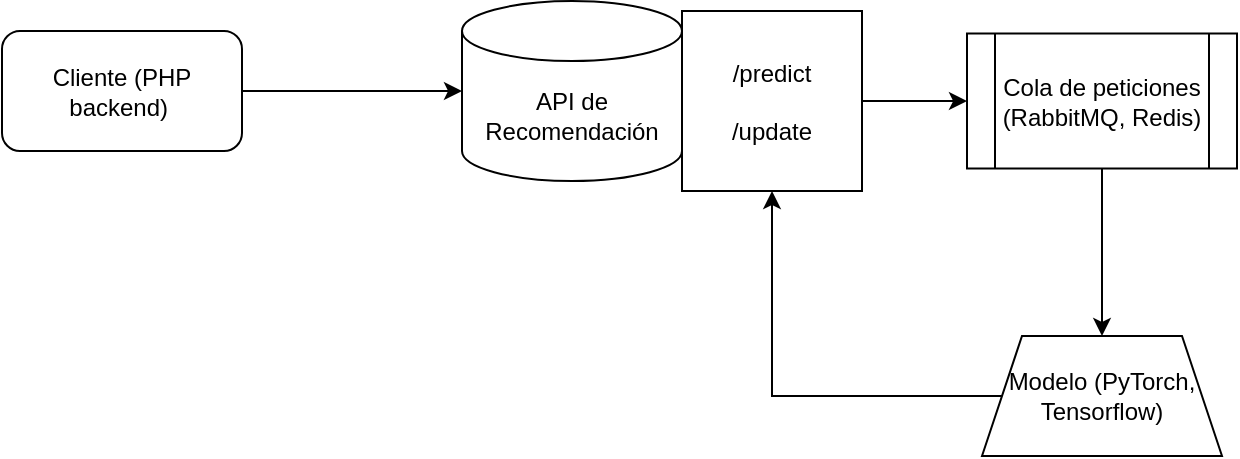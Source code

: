 <mxfile version="24.3.0" type="github">
  <diagram id="C5RBs43oDa-KdzZeNtuy" name="Page-1">
    <mxGraphModel dx="1050" dy="557" grid="1" gridSize="10" guides="1" tooltips="1" connect="1" arrows="1" fold="1" page="1" pageScale="1" pageWidth="827" pageHeight="1169" math="0" shadow="0">
      <root>
        <mxCell id="WIyWlLk6GJQsqaUBKTNV-0" />
        <mxCell id="WIyWlLk6GJQsqaUBKTNV-1" parent="WIyWlLk6GJQsqaUBKTNV-0" />
        <mxCell id="zcRJYFbk4woC_ZDnx1Ns-0" value="Cliente (PHP backend)&amp;nbsp;" style="rounded=1;whiteSpace=wrap;html=1;" vertex="1" parent="WIyWlLk6GJQsqaUBKTNV-1">
          <mxGeometry x="150" y="197.5" width="120" height="60" as="geometry" />
        </mxCell>
        <mxCell id="zcRJYFbk4woC_ZDnx1Ns-1" value="API de Recomendación" style="shape=cylinder3;whiteSpace=wrap;html=1;boundedLbl=1;backgroundOutline=1;size=15;" vertex="1" parent="WIyWlLk6GJQsqaUBKTNV-1">
          <mxGeometry x="380" y="182.5" width="110" height="90" as="geometry" />
        </mxCell>
        <mxCell id="zcRJYFbk4woC_ZDnx1Ns-9" value="" style="edgeStyle=orthogonalEdgeStyle;rounded=0;orthogonalLoop=1;jettySize=auto;html=1;" edge="1" parent="WIyWlLk6GJQsqaUBKTNV-1" source="zcRJYFbk4woC_ZDnx1Ns-2" target="zcRJYFbk4woC_ZDnx1Ns-3">
          <mxGeometry relative="1" as="geometry" />
        </mxCell>
        <mxCell id="zcRJYFbk4woC_ZDnx1Ns-2" value="/predict&lt;div&gt;&lt;br&gt;&lt;div&gt;/update&lt;/div&gt;&lt;/div&gt;" style="whiteSpace=wrap;html=1;aspect=fixed;" vertex="1" parent="WIyWlLk6GJQsqaUBKTNV-1">
          <mxGeometry x="490" y="187.5" width="90" height="90" as="geometry" />
        </mxCell>
        <mxCell id="zcRJYFbk4woC_ZDnx1Ns-10" value="" style="edgeStyle=orthogonalEdgeStyle;rounded=0;orthogonalLoop=1;jettySize=auto;html=1;" edge="1" parent="WIyWlLk6GJQsqaUBKTNV-1" source="zcRJYFbk4woC_ZDnx1Ns-3" target="zcRJYFbk4woC_ZDnx1Ns-4">
          <mxGeometry relative="1" as="geometry" />
        </mxCell>
        <mxCell id="zcRJYFbk4woC_ZDnx1Ns-3" value="Cola de peticiones&lt;div&gt;(RabbitMQ, Redis)&lt;/div&gt;" style="shape=process;whiteSpace=wrap;html=1;backgroundOutline=1;" vertex="1" parent="WIyWlLk6GJQsqaUBKTNV-1">
          <mxGeometry x="632.5" y="198.75" width="135" height="67.5" as="geometry" />
        </mxCell>
        <mxCell id="zcRJYFbk4woC_ZDnx1Ns-11" style="edgeStyle=orthogonalEdgeStyle;rounded=0;orthogonalLoop=1;jettySize=auto;html=1;exitX=0;exitY=0.5;exitDx=0;exitDy=0;entryX=0.5;entryY=1;entryDx=0;entryDy=0;" edge="1" parent="WIyWlLk6GJQsqaUBKTNV-1" source="zcRJYFbk4woC_ZDnx1Ns-4" target="zcRJYFbk4woC_ZDnx1Ns-2">
          <mxGeometry relative="1" as="geometry" />
        </mxCell>
        <mxCell id="zcRJYFbk4woC_ZDnx1Ns-4" value="Modelo (PyTorch, Tensorflow)" style="shape=trapezoid;perimeter=trapezoidPerimeter;whiteSpace=wrap;html=1;fixedSize=1;" vertex="1" parent="WIyWlLk6GJQsqaUBKTNV-1">
          <mxGeometry x="640" y="350" width="120" height="60" as="geometry" />
        </mxCell>
        <mxCell id="zcRJYFbk4woC_ZDnx1Ns-7" style="edgeStyle=orthogonalEdgeStyle;rounded=0;orthogonalLoop=1;jettySize=auto;html=1;entryX=0;entryY=0.5;entryDx=0;entryDy=0;entryPerimeter=0;" edge="1" parent="WIyWlLk6GJQsqaUBKTNV-1" source="zcRJYFbk4woC_ZDnx1Ns-0" target="zcRJYFbk4woC_ZDnx1Ns-1">
          <mxGeometry relative="1" as="geometry" />
        </mxCell>
      </root>
    </mxGraphModel>
  </diagram>
</mxfile>
